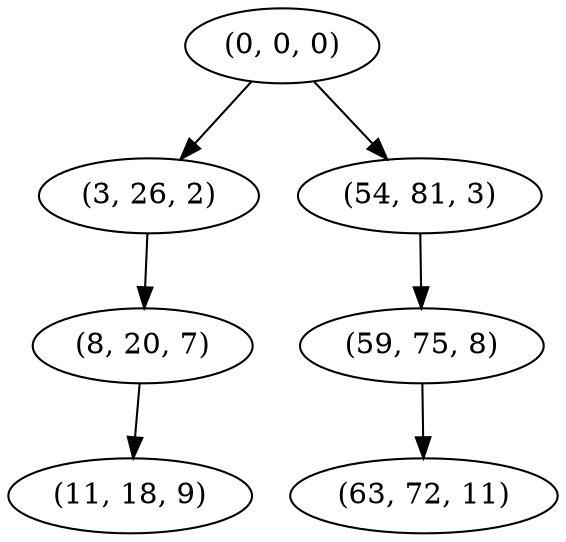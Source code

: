 digraph tree {
    "(0, 0, 0)";
    "(3, 26, 2)";
    "(8, 20, 7)";
    "(11, 18, 9)";
    "(54, 81, 3)";
    "(59, 75, 8)";
    "(63, 72, 11)";
    "(0, 0, 0)" -> "(3, 26, 2)";
    "(0, 0, 0)" -> "(54, 81, 3)";
    "(3, 26, 2)" -> "(8, 20, 7)";
    "(8, 20, 7)" -> "(11, 18, 9)";
    "(54, 81, 3)" -> "(59, 75, 8)";
    "(59, 75, 8)" -> "(63, 72, 11)";
}

